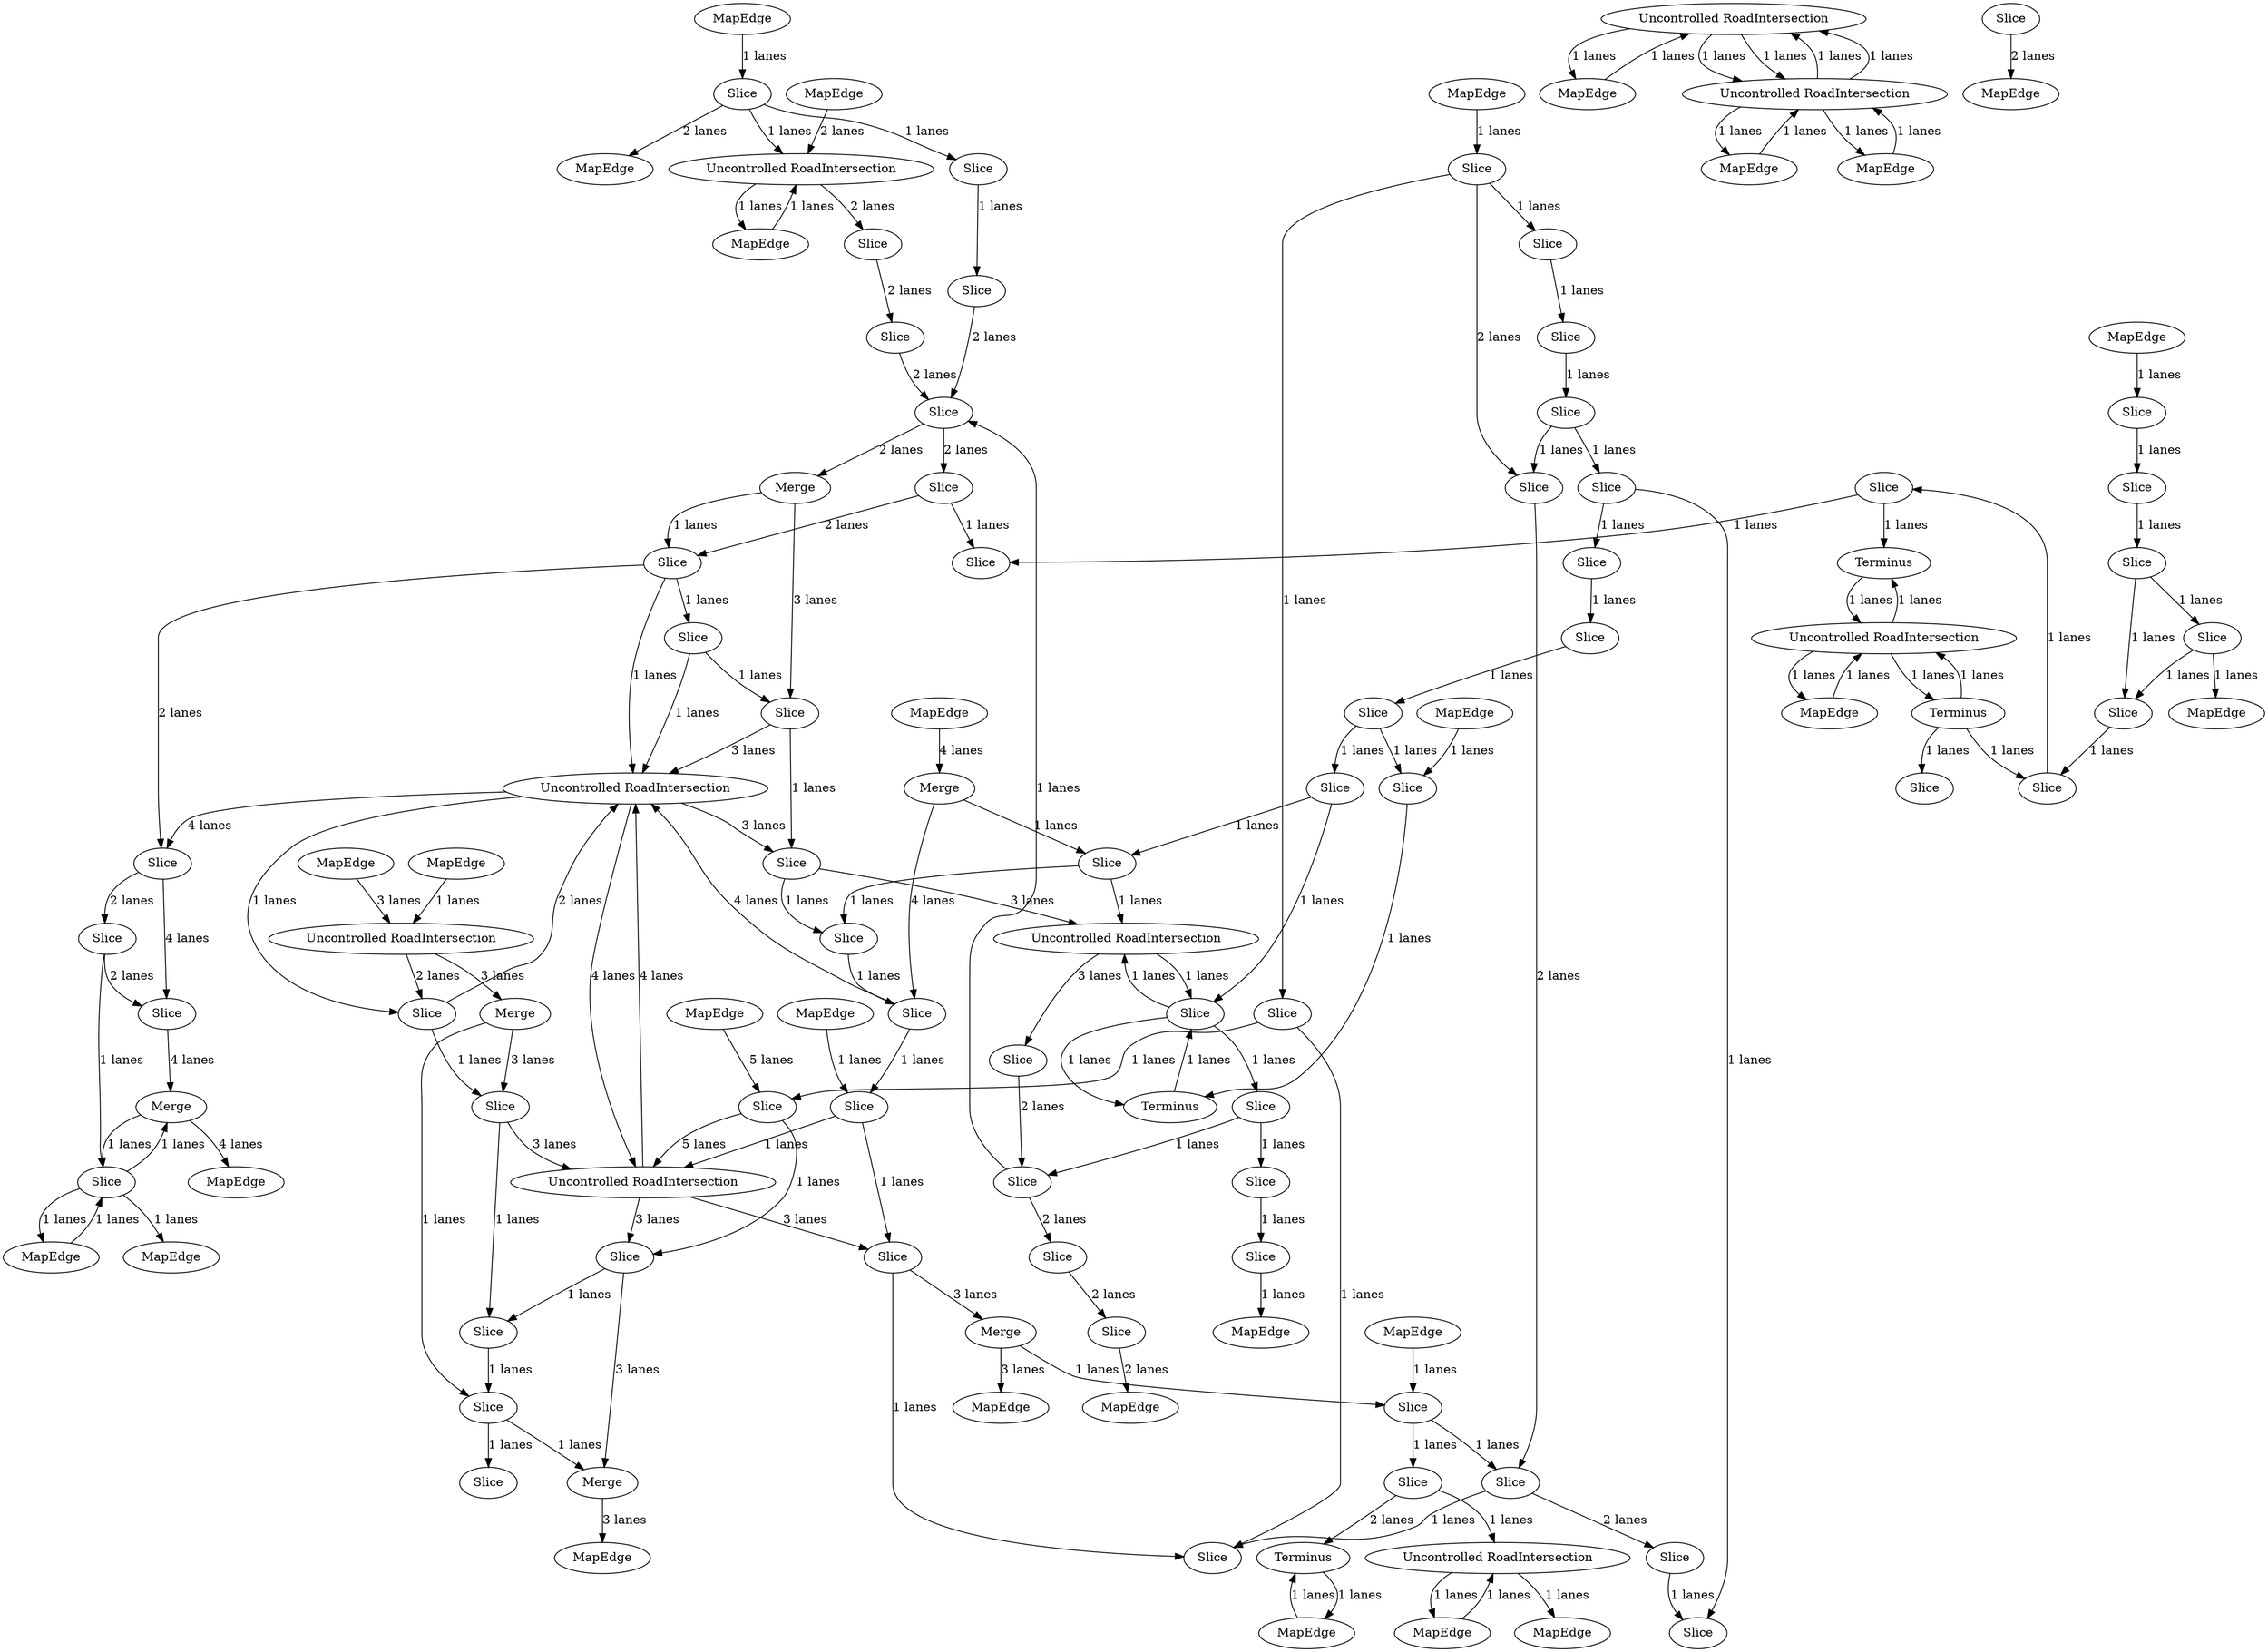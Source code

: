 digraph {
    0 [ label = "Slice" ]
    1 [ label = "Merge" ]
    2 [ label = "Merge" ]
    3 [ label = "Uncontrolled RoadIntersection" ]
    4 [ label = "Merge" ]
    5 [ label = "Merge" ]
    6 [ label = "Uncontrolled RoadIntersection" ]
    7 [ label = "MapEdge" ]
    8 [ label = "Slice" ]
    9 [ label = "Slice" ]
    10 [ label = "MapEdge" ]
    11 [ label = "Merge" ]
    12 [ label = "Uncontrolled RoadIntersection" ]
    13 [ label = "MapEdge" ]
    14 [ label = "MapEdge" ]
    15 [ label = "Uncontrolled RoadIntersection" ]
    16 [ label = "Uncontrolled RoadIntersection" ]
    17 [ label = "MapEdge" ]
    18 [ label = "Merge" ]
    19 [ label = "MapEdge" ]
    20 [ label = "Slice" ]
    21 [ label = "Uncontrolled RoadIntersection" ]
    22 [ label = "MapEdge" ]
    23 [ label = "Slice" ]
    24 [ label = "Slice" ]
    25 [ label = "Terminus" ]
    26 [ label = "Slice" ]
    27 [ label = "Slice" ]
    28 [ label = "Slice" ]
    29 [ label = "MapEdge" ]
    30 [ label = "Uncontrolled RoadIntersection" ]
    31 [ label = "MapEdge" ]
    32 [ label = "Slice" ]
    33 [ label = "Slice" ]
    34 [ label = "Slice" ]
    35 [ label = "Slice" ]
    36 [ label = "MapEdge" ]
    37 [ label = "Slice" ]
    38 [ label = "Slice" ]
    39 [ label = "Terminus" ]
    40 [ label = "MapEdge" ]
    41 [ label = "Slice" ]
    42 [ label = "Slice" ]
    43 [ label = "Slice" ]
    44 [ label = "Slice" ]
    45 [ label = "Slice" ]
    46 [ label = "Slice" ]
    47 [ label = "Slice" ]
    48 [ label = "Slice" ]
    49 [ label = "Slice" ]
    50 [ label = "Slice" ]
    51 [ label = "Slice" ]
    52 [ label = "Terminus" ]
    53 [ label = "Slice" ]
    54 [ label = "Slice" ]
    55 [ label = "MapEdge" ]
    56 [ label = "Slice" ]
    57 [ label = "Slice" ]
    58 [ label = "Terminus" ]
    59 [ label = "MapEdge" ]
    60 [ label = "Slice" ]
    61 [ label = "Slice" ]
    62 [ label = "MapEdge" ]
    63 [ label = "MapEdge" ]
    64 [ label = "Slice" ]
    65 [ label = "Slice" ]
    66 [ label = "Slice" ]
    67 [ label = "Slice" ]
    68 [ label = "Slice" ]
    69 [ label = "MapEdge" ]
    70 [ label = "Slice" ]
    71 [ label = "Uncontrolled RoadIntersection" ]
    72 [ label = "Slice" ]
    73 [ label = "Slice" ]
    74 [ label = "Slice" ]
    75 [ label = "Slice" ]
    76 [ label = "Slice" ]
    77 [ label = "Slice" ]
    78 [ label = "Slice" ]
    79 [ label = "Slice" ]
    80 [ label = "Slice" ]
    81 [ label = "MapEdge" ]
    82 [ label = "Slice" ]
    83 [ label = "MapEdge" ]
    84 [ label = "MapEdge" ]
    85 [ label = "MapEdge" ]
    86 [ label = "Slice" ]
    87 [ label = "Slice" ]
    88 [ label = "MapEdge" ]
    89 [ label = "Slice" ]
    90 [ label = "Slice" ]
    91 [ label = "Slice" ]
    92 [ label = "Slice" ]
    93 [ label = "MapEdge" ]
    94 [ label = "MapEdge" ]
    95 [ label = "Slice" ]
    96 [ label = "MapEdge" ]
    97 [ label = "Slice" ]
    98 [ label = "Slice" ]
    99 [ label = "Slice" ]
    100 [ label = "Slice" ]
    101 [ label = "Slice" ]
    102 [ label = "MapEdge" ]
    103 [ label = "Slice" ]
    104 [ label = "Slice" ]
    105 [ label = "Slice" ]
    106 [ label = "MapEdge" ]
    107 [ label = "MapEdge" ]
    108 [ label = "MapEdge" ]
    109 [ label = "MapEdge" ]
    110 [ label = "Uncontrolled RoadIntersection" ]
    0 -> 1 [ label = "2 lanes" ]
    1 -> 64 [ label = "1 lanes" ]
    64 -> 21 [ label = "1 lanes" ]
    2 -> 67 [ label = "1 lanes" ]
    67 -> 3 [ label = "1 lanes" ]
    4 -> 79 [ label = "1 lanes" ]
    79 -> 5 [ label = "1 lanes" ]
    6 -> 78 [ label = "3 lanes" ]
    78 -> 5 [ label = "3 lanes" ]
    7 -> 8 [ label = "1 lanes" ]
    9 -> 38 [ label = "1 lanes" ]
    38 -> 12 [ label = "1 lanes" ]
    12 -> 10 [ label = "1 lanes" ]
    11 -> 9 [ label = "1 lanes" ]
    12 -> 13 [ label = "1 lanes" ]
    13 -> 12 [ label = "1 lanes" ]
    14 -> 15 [ label = "1 lanes" ]
    15 -> 14 [ label = "1 lanes" ]
    16 -> 110 [ label = "1 lanes" ]
    110 -> 16 [ label = "1 lanes" ]
    110 -> 17 [ label = "1 lanes" ]
    17 -> 110 [ label = "1 lanes" ]
    18 -> 105 [ label = "1 lanes" ]
    105 -> 18 [ label = "1 lanes" ]
    105 -> 19 [ label = "1 lanes" ]
    19 -> 105 [ label = "1 lanes" ]
    3 -> 20 [ label = "3 lanes" ]
    4 -> 75 [ label = "3 lanes" ]
    75 -> 6 [ label = "3 lanes" ]
    5 -> 22 [ label = "3 lanes" ]
    23 -> 24 [ label = "1 lanes" ]
    15 -> 25 [ label = "1 lanes" ]
    25 -> 15 [ label = "1 lanes" ]
    26 -> 25 [ label = "1 lanes" ]
    8 -> 27 [ label = "1 lanes" ]
    28 -> 24 [ label = "1 lanes" ]
    24 -> 60 [ label = "1 lanes" ]
    60 -> 26 [ label = "1 lanes" ]
    27 -> 23 [ label = "1 lanes" ]
    23 -> 28 [ label = "1 lanes" ]
    28 -> 29 [ label = "1 lanes" ]
    30 -> 31 [ label = "1 lanes" ]
    31 -> 30 [ label = "1 lanes" ]
    32 -> 33 [ label = "2 lanes" ]
    34 -> 35 [ label = "2 lanes" ]
    36 -> 30 [ label = "2 lanes" ]
    30 -> 32 [ label = "2 lanes" ]
    37 -> 87 [ label = "1 lanes" ]
    87 -> 0 [ label = "1 lanes" ]
    38 -> 39 [ label = "2 lanes" ]
    40 -> 39 [ label = "1 lanes" ]
    39 -> 40 [ label = "1 lanes" ]
    41 -> 42 [ label = "2 lanes" ]
    43 -> 46 [ label = "1 lanes" ]
    46 -> 50 [ label = "1 lanes" ]
    50 -> 44 [ label = "1 lanes" ]
    45 -> 43 [ label = "1 lanes" ]
    46 -> 47 [ label = "1 lanes" ]
    42 -> 44 [ label = "1 lanes" ]
    48 -> 49 [ label = "1 lanes" ]
    50 -> 48 [ label = "1 lanes" ]
    51 -> 47 [ label = "2 lanes" ]
    47 -> 41 [ label = "2 lanes" ]
    52 -> 53 [ label = "1 lanes" ]
    54 -> 55 [ label = "2 lanes" ]
    56 -> 57 [ label = "1 lanes" ]
    58 -> 82 [ label = "1 lanes" ]
    82 -> 58 [ label = "1 lanes" ]
    82 -> 3 [ label = "1 lanes" ]
    3 -> 82 [ label = "1 lanes" ]
    59 -> 57 [ label = "1 lanes" ]
    57 -> 58 [ label = "1 lanes" ]
    52 -> 60 [ label = "1 lanes" ]
    61 -> 30 [ label = "1 lanes" ]
    62 -> 71 [ label = "3 lanes" ]
    71 -> 4 [ label = "3 lanes" ]
    63 -> 71 [ label = "1 lanes" ]
    64 -> 73 [ label = "1 lanes" ]
    73 -> 90 [ label = "1 lanes" ]
    90 -> 91 [ label = "1 lanes" ]
    91 -> 65 [ label = "1 lanes" ]
    66 -> 67 [ label = "1 lanes" ]
    67 -> 65 [ label = "1 lanes" ]
    65 -> 72 [ label = "1 lanes" ]
    72 -> 70 [ label = "1 lanes" ]
    70 -> 92 [ label = "1 lanes" ]
    92 -> 68 [ label = "1 lanes" ]
    69 -> 70 [ label = "1 lanes" ]
    70 -> 6 [ label = "1 lanes" ]
    21 -> 100 [ label = "4 lanes" ]
    100 -> 97 [ label = "4 lanes" ]
    97 -> 18 [ label = "4 lanes" ]
    71 -> 74 [ label = "2 lanes" ]
    74 -> 21 [ label = "2 lanes" ]
    2 -> 72 [ label = "4 lanes" ]
    72 -> 21 [ label = "4 lanes" ]
    73 -> 21 [ label = "1 lanes" ]
    21 -> 74 [ label = "1 lanes" ]
    74 -> 75 [ label = "1 lanes" ]
    75 -> 76 [ label = "1 lanes" ]
    77 -> 86 [ label = "1 lanes" ]
    86 -> 78 [ label = "1 lanes" ]
    78 -> 76 [ label = "1 lanes" ]
    76 -> 79 [ label = "1 lanes" ]
    79 -> 80 [ label = "1 lanes" ]
    61 -> 81 [ label = "2 lanes" ]
    56 -> 66 [ label = "1 lanes" ]
    66 -> 82 [ label = "1 lanes" ]
    18 -> 83 [ label = "4 lanes" ]
    6 -> 21 [ label = "4 lanes" ]
    21 -> 6 [ label = "4 lanes" ]
    51 -> 45 [ label = "1 lanes" ]
    84 -> 51 [ label = "1 lanes" ]
    51 -> 77 [ label = "1 lanes" ]
    77 -> 68 [ label = "1 lanes" ]
    85 -> 86 [ label = "5 lanes" ]
    86 -> 6 [ label = "5 lanes" ]
    20 -> 87 [ label = "2 lanes" ]
    35 -> 88 [ label = "2 lanes" ]
    87 -> 34 [ label = "2 lanes" ]
    26 -> 89 [ label = "1 lanes" ]
    15 -> 52 [ label = "1 lanes" ]
    52 -> 15 [ label = "1 lanes" ]
    1 -> 90 [ label = "3 lanes" ]
    90 -> 21 [ label = "3 lanes" ]
    33 -> 0 [ label = "2 lanes" ]
    21 -> 91 [ label = "3 lanes" ]
    91 -> 3 [ label = "3 lanes" ]
    6 -> 92 [ label = "3 lanes" ]
    92 -> 11 [ label = "3 lanes" ]
    11 -> 93 [ label = "3 lanes" ]
    94 -> 2 [ label = "4 lanes" ]
    95 -> 89 [ label = "1 lanes" ]
    96 -> 61 [ label = "1 lanes" ]
    95 -> 64 [ label = "2 lanes" ]
    64 -> 100 [ label = "2 lanes" ]
    100 -> 104 [ label = "2 lanes" ]
    104 -> 97 [ label = "2 lanes" ]
    98 -> 99 [ label = "1 lanes" ]
    82 -> 37 [ label = "1 lanes" ]
    101 -> 102 [ label = "1 lanes" ]
    103 -> 101 [ label = "1 lanes" ]
    104 -> 105 [ label = "1 lanes" ]
    105 -> 106 [ label = "1 lanes" ]
    107 -> 9 [ label = "1 lanes" ]
    9 -> 41 [ label = "1 lanes" ]
    41 -> 68 [ label = "1 lanes" ]
    49 -> 56 [ label = "1 lanes" ]
    99 -> 0 [ label = "2 lanes" ]
    0 -> 95 [ label = "2 lanes" ]
    61 -> 98 [ label = "1 lanes" ]
    37 -> 103 [ label = "1 lanes" ]
    110 -> 16 [ label = "1 lanes" ]
    16 -> 110 [ label = "1 lanes" ]
    16 -> 108 [ label = "1 lanes" ]
    108 -> 16 [ label = "1 lanes" ]
    109 -> 110 [ label = "1 lanes" ]
    110 -> 109 [ label = "1 lanes" ]
}

